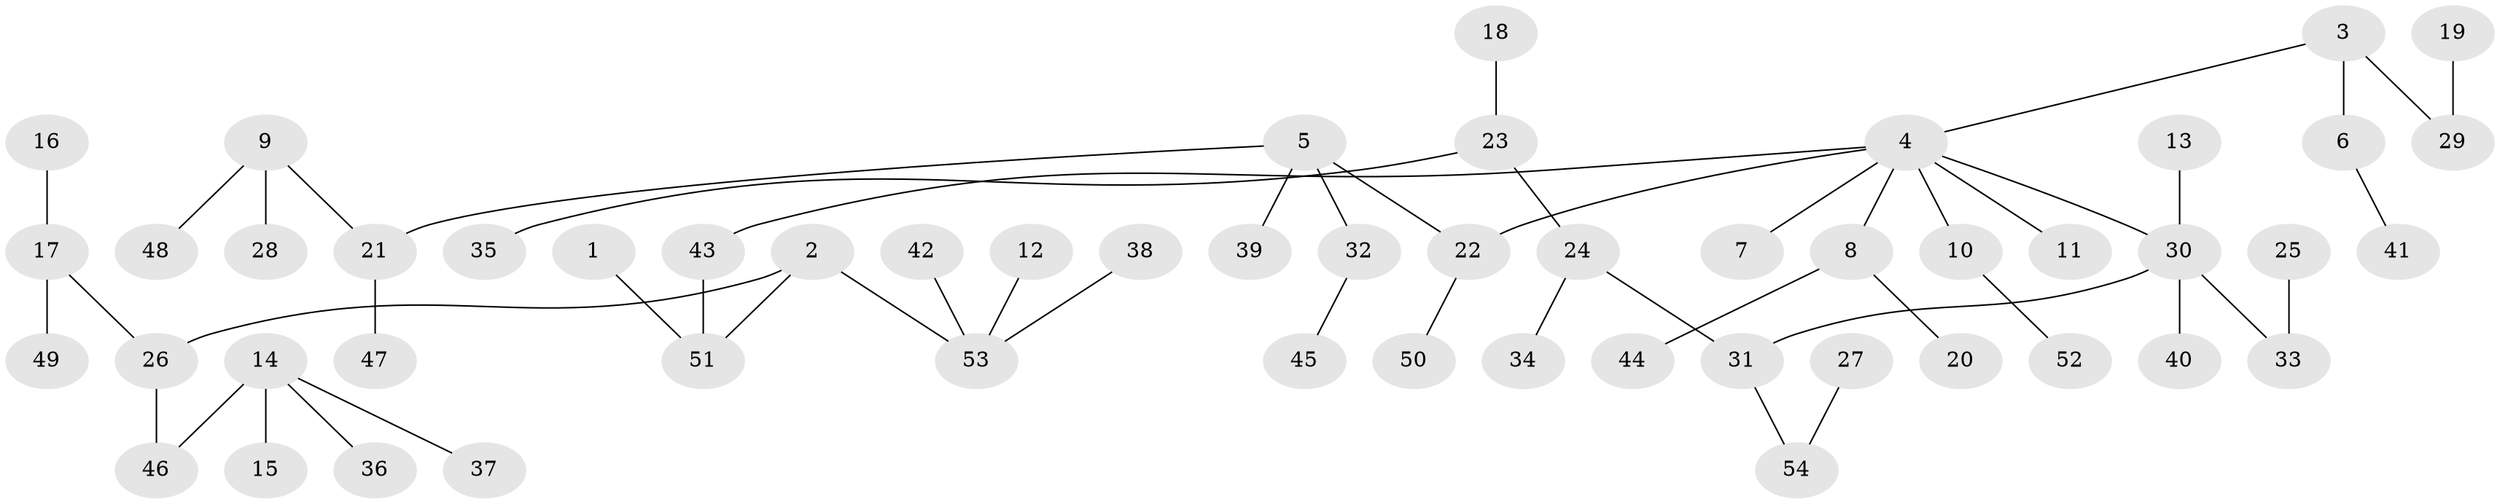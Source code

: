 // original degree distribution, {10: 0.007518796992481203, 3: 0.11278195488721804, 4: 0.09022556390977443, 5: 0.03759398496240601, 1: 0.518796992481203, 2: 0.22556390977443608, 7: 0.007518796992481203}
// Generated by graph-tools (version 1.1) at 2025/37/03/04/25 23:37:28]
// undirected, 54 vertices, 53 edges
graph export_dot {
  node [color=gray90,style=filled];
  1;
  2;
  3;
  4;
  5;
  6;
  7;
  8;
  9;
  10;
  11;
  12;
  13;
  14;
  15;
  16;
  17;
  18;
  19;
  20;
  21;
  22;
  23;
  24;
  25;
  26;
  27;
  28;
  29;
  30;
  31;
  32;
  33;
  34;
  35;
  36;
  37;
  38;
  39;
  40;
  41;
  42;
  43;
  44;
  45;
  46;
  47;
  48;
  49;
  50;
  51;
  52;
  53;
  54;
  1 -- 51 [weight=1.0];
  2 -- 26 [weight=1.0];
  2 -- 51 [weight=1.0];
  2 -- 53 [weight=1.0];
  3 -- 4 [weight=1.0];
  3 -- 6 [weight=1.0];
  3 -- 29 [weight=1.0];
  4 -- 7 [weight=1.0];
  4 -- 8 [weight=1.0];
  4 -- 10 [weight=1.0];
  4 -- 11 [weight=1.0];
  4 -- 22 [weight=1.0];
  4 -- 30 [weight=1.0];
  4 -- 43 [weight=1.0];
  5 -- 21 [weight=1.0];
  5 -- 22 [weight=1.0];
  5 -- 32 [weight=1.0];
  5 -- 39 [weight=1.0];
  6 -- 41 [weight=1.0];
  8 -- 20 [weight=1.0];
  8 -- 44 [weight=1.0];
  9 -- 21 [weight=1.0];
  9 -- 28 [weight=1.0];
  9 -- 48 [weight=1.0];
  10 -- 52 [weight=1.0];
  12 -- 53 [weight=1.0];
  13 -- 30 [weight=1.0];
  14 -- 15 [weight=1.0];
  14 -- 36 [weight=1.0];
  14 -- 37 [weight=1.0];
  14 -- 46 [weight=1.0];
  16 -- 17 [weight=1.0];
  17 -- 26 [weight=1.0];
  17 -- 49 [weight=1.0];
  18 -- 23 [weight=1.0];
  19 -- 29 [weight=1.0];
  21 -- 47 [weight=1.0];
  22 -- 50 [weight=1.0];
  23 -- 24 [weight=1.0];
  23 -- 35 [weight=1.0];
  24 -- 31 [weight=1.0];
  24 -- 34 [weight=1.0];
  25 -- 33 [weight=1.0];
  26 -- 46 [weight=1.0];
  27 -- 54 [weight=1.0];
  30 -- 31 [weight=1.0];
  30 -- 33 [weight=1.0];
  30 -- 40 [weight=1.0];
  31 -- 54 [weight=1.0];
  32 -- 45 [weight=1.0];
  38 -- 53 [weight=1.0];
  42 -- 53 [weight=1.0];
  43 -- 51 [weight=1.0];
}
